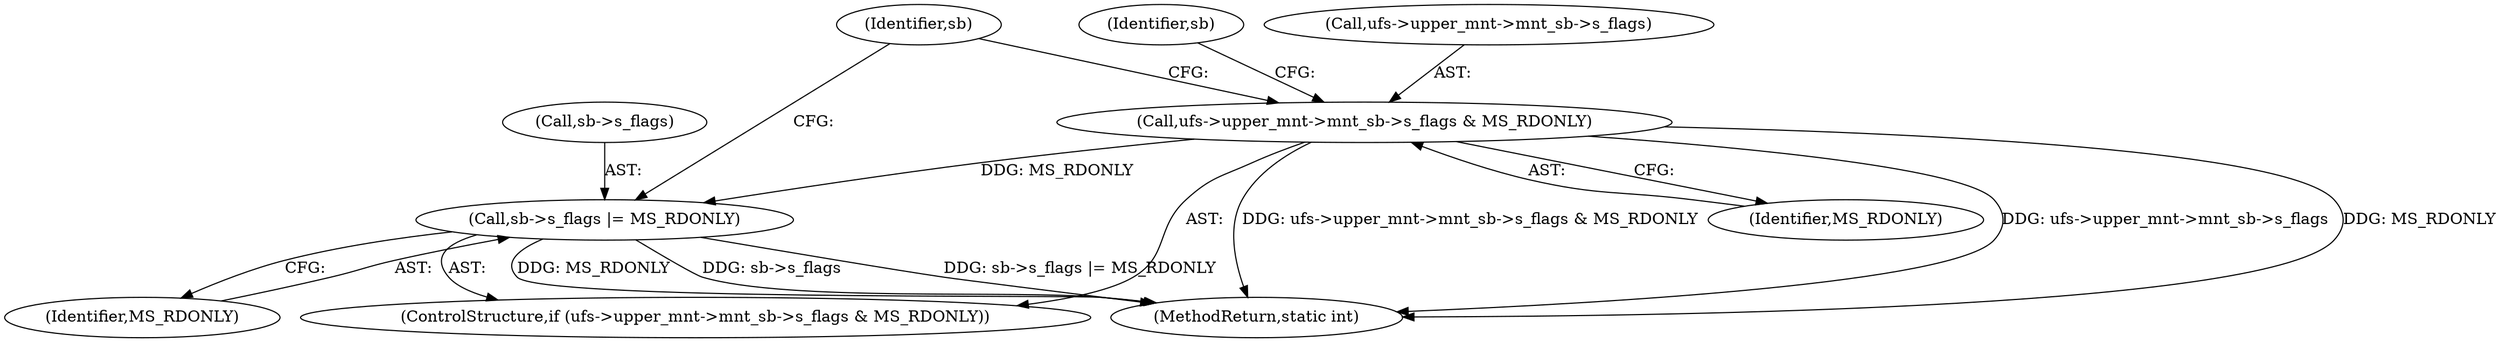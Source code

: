 digraph "0_linux_69c433ed2ecd2d3264efd7afec4439524b319121_0@pointer" {
"1000446" [label="(Call,ufs->upper_mnt->mnt_sb->s_flags & MS_RDONLY)"];
"1000455" [label="(Call,sb->s_flags |= MS_RDONLY)"];
"1000455" [label="(Call,sb->s_flags |= MS_RDONLY)"];
"1000447" [label="(Call,ufs->upper_mnt->mnt_sb->s_flags)"];
"1000445" [label="(ControlStructure,if (ufs->upper_mnt->mnt_sb->s_flags & MS_RDONLY))"];
"1000462" [label="(Identifier,sb)"];
"1000459" [label="(Identifier,MS_RDONLY)"];
"1000595" [label="(MethodReturn,static int)"];
"1000457" [label="(Identifier,sb)"];
"1000456" [label="(Call,sb->s_flags)"];
"1000446" [label="(Call,ufs->upper_mnt->mnt_sb->s_flags & MS_RDONLY)"];
"1000454" [label="(Identifier,MS_RDONLY)"];
"1000446" -> "1000445"  [label="AST: "];
"1000446" -> "1000454"  [label="CFG: "];
"1000447" -> "1000446"  [label="AST: "];
"1000454" -> "1000446"  [label="AST: "];
"1000457" -> "1000446"  [label="CFG: "];
"1000462" -> "1000446"  [label="CFG: "];
"1000446" -> "1000595"  [label="DDG: ufs->upper_mnt->mnt_sb->s_flags & MS_RDONLY"];
"1000446" -> "1000595"  [label="DDG: ufs->upper_mnt->mnt_sb->s_flags"];
"1000446" -> "1000595"  [label="DDG: MS_RDONLY"];
"1000446" -> "1000455"  [label="DDG: MS_RDONLY"];
"1000455" -> "1000445"  [label="AST: "];
"1000455" -> "1000459"  [label="CFG: "];
"1000456" -> "1000455"  [label="AST: "];
"1000459" -> "1000455"  [label="AST: "];
"1000462" -> "1000455"  [label="CFG: "];
"1000455" -> "1000595"  [label="DDG: sb->s_flags |= MS_RDONLY"];
"1000455" -> "1000595"  [label="DDG: MS_RDONLY"];
"1000455" -> "1000595"  [label="DDG: sb->s_flags"];
}
